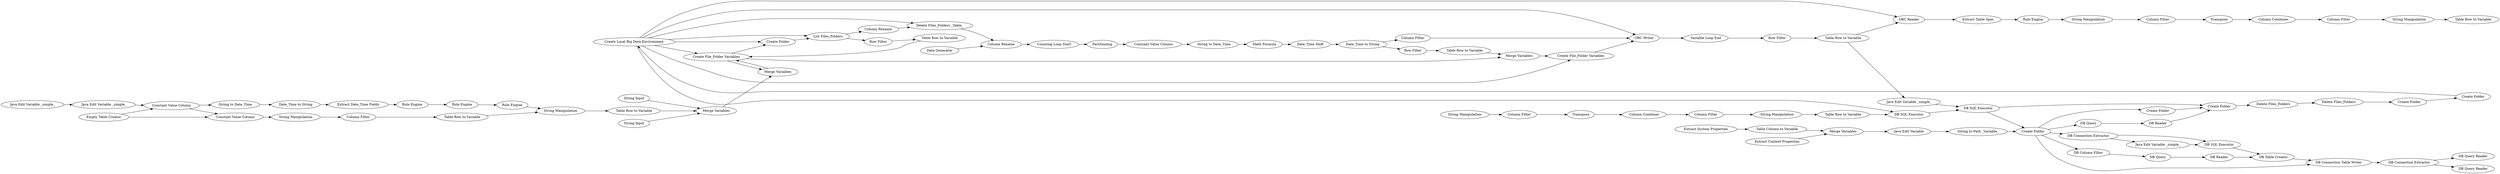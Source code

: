 digraph {
	87 -> 2720
	2719 -> 2720
	2723 -> 2729
	2691 -> 2718
	2727 -> 2730
	2711 -> 2710
	2030 -> 2634
	2719 -> 2722
	47 -> 2730
	2724 -> 2726
	2541 -> 2714
	47 -> 2725
	2687 -> 2686
	1871 -> 426
	1623 -> 1625
	2638 -> 2716
	2733 -> 2735
	2717 -> 2643
	2541 -> 2731
	2721 -> 43
	57 -> 56
	87 -> 2541
	1868 -> 1869
	2733 -> 2734
	87 -> 2721
	2632 -> 2706
	2633 -> 1712
	2707 -> 2706
	2684 -> 2685
	2631 -> 1712
	43 -> 47
	60 -> 59
	51 -> 50
	1619 -> 1623
	87 -> 2731
	1625 -> 2631
	1711 -> 2633
	1882 -> 1883
	1602 -> 1631
	1713 -> 1632
	2683 -> 2684
	426 -> 430
	1713 -> 1619
	1638 -> 1711
	2714 -> 2711
	1883 -> 1884
	2718 -> 2719
	46 -> 53
	53 -> 57
	430 -> 1613
	50 -> 49
	2541 -> 2715
	2725 -> 2724
	2688 -> 2712
	56 -> 60
	2638 -> 2624
	1884 -> 1885
	2716 -> 2717
	2689 -> 2710
	47 -> 2732
	2712 -> 2713
	2730 -> 2733
	1631 -> 1632
	2713 -> 2714
	1613 -> 1873
	2726 -> 2727
	2715 -> 2541
	2643 -> 2682
	2686 -> 2688
	87 -> 2638
	47 -> 2723
	87 -> 2711
	1870 -> 1871
	2586 -> 2706
	2688 -> 2689
	2728 -> 2727
	1869 -> 1870
	2685 -> 2687
	2634 -> 1638
	2722 -> 43
	2625 -> 2541
	2723 -> 2728
	2729 -> 2728
	48 -> 47
	2720 -> 1867
	43 -> 53
	2642 -> 2643
	1881 -> 1882
	1632 -> 1619
	1634 -> 2030
	2731 -> 2638
	1885 -> 2721
	87 -> 2717
	59 -> 87
	1632 -> 1634
	87 -> 2710
	2624 -> 2625
	2682 -> 2683
	61 -> 50
	47 -> 52
	2710 -> 2691
	1712 -> 2632
	2706 -> 2715
	52 -> 53
	1880 -> 1881
	28 -> 51
	49 -> 48
	1867 -> 1868
	1879 -> 1880
	2732 -> 46
	2586 [label="String Input"]
	1613 [label="String Manipulation"]
	1868 [label="Rule Engine"]
	1867 [label="Extract Table Spec"]
	2732 [label="DB Query"]
	2632 [label="Table Row to Variable"]
	2706 [label="Merge Variables"]
	2634 [label="Extract Date_Time Fields"]
	2685 [label="String to Date_Time"]
	2625 [label="Table Row to Variable"]
	2731 [label="Create Folder"]
	2719 [label="Table Row to Variable"]
	1602 [label="Java Edit Variable _simple_"]
	2711 [label="Create File_Folder Variables"]
	28 [label="Extract System Properties"]
	1884 [label="String Manipulation"]
	47 [label="Create Folder"]
	1873 [label="Table Row to Variable"]
	1870 [label="Column Filter"]
	2684 [label="Constant Value Column"]
	1623 [label="String Manipulation"]
	2631 [label="Table Row to Variable"]
	2728 [label="DB SQL Executor"]
	1632 [label="Constant Value Column"]
	1871 [label=Transpose]
	2724 [label="DB Query"]
	2718 [label="Row Filter"]
	2733 [label="DB Connection Extractor"]
	1712 [label="String Manipulation"]
	426 [label="Column Combiner"]
	1882 [label="Column Combiner"]
	2541 [label="Create File_Folder Variables"]
	1869 [label="String Manipulation"]
	2735 [label="DB Query Reader"]
	1880 [label="Column Filter"]
	2734 [label="DB Query Reader"]
	53 [label="Create Folder"]
	1625 [label="Column Filter"]
	2643 [label="Column Rename"]
	60 [label="Create Folder"]
	2030 [label="Date_Time to String"]
	1713 [label="Empty Table Creator"]
	43 [label="DB SQL Executor"]
	52 [label="Create Folder"]
	2682 [label="Counting Loop Start"]
	2714 [label="Merge Variables"]
	1631 [label="Java Edit Variable _simple_"]
	57 [label="Delete Files_Folders"]
	2723 [label="DB Connection Extractor"]
	2716 [label="Column Rename"]
	2722 [label="Java Edit Variable _simple_"]
	2715 [label="Merge Variables"]
	2638 [label="List Files_Folders"]
	56 [label="Delete Files_Folders"]
	1879 [label="String Manipulation"]
	2717 [label="Delete Files_Folders _Table_"]
	59 [label="Create Folder"]
	2687 [label="Math Formula"]
	2707 [label="String Input"]
	2725 [label="DB Column Filter"]
	61 [label="Extract Context Properties"]
	430 [label="Column Filter"]
	2729 [label="Java Edit Variable _simple_"]
	2624 [label="Row Filter"]
	1883 [label="Column Filter"]
	46 [label="DB Reader"]
	2710 [label="ORC Writer"]
	2686 [label="Date_Time Shift"]
	2712 [label="Row Filter"]
	2713 [label="Table Row to Variable"]
	2730 [label="DB Connection Table Writer"]
	1711 [label="Rule Engine"]
	2683 [label=Partitioning]
	1881 [label=Transpose]
	49 [label="Java Edit Variable"]
	51 [label="Table Column to Variable"]
	2727 [label="DB Table Creator"]
	2721 [label="DB SQL Executor"]
	2633 [label="Rule Engine"]
	2691 [label="Variable Loop End"]
	48 [label="String to Path _Variable_"]
	50 [label="Merge Variables"]
	2642 [label="Data Generator"]
	87 [label="Create Local Big Data Environment"]
	1638 [label="Rule Engine"]
	2720 [label="ORC Reader"]
	2688 [label="Date_Time to String"]
	2726 [label="DB Reader"]
	2689 [label="Column Filter"]
	1634 [label="String to Date_Time"]
	1885 [label="Table Row to Variable"]
	1619 [label="Constant Value Column"]
	rankdir=LR
}
